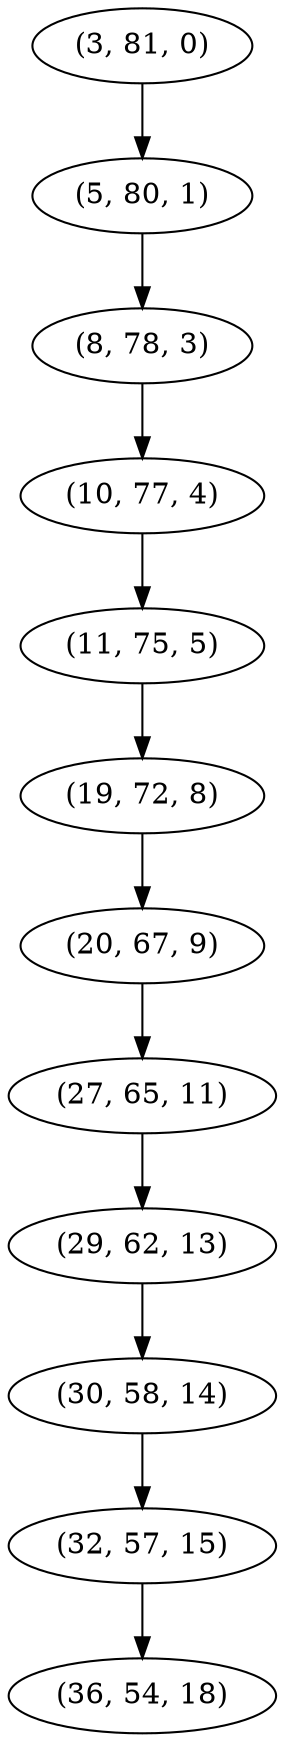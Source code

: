digraph tree {
    "(3, 81, 0)";
    "(5, 80, 1)";
    "(8, 78, 3)";
    "(10, 77, 4)";
    "(11, 75, 5)";
    "(19, 72, 8)";
    "(20, 67, 9)";
    "(27, 65, 11)";
    "(29, 62, 13)";
    "(30, 58, 14)";
    "(32, 57, 15)";
    "(36, 54, 18)";
    "(3, 81, 0)" -> "(5, 80, 1)";
    "(5, 80, 1)" -> "(8, 78, 3)";
    "(8, 78, 3)" -> "(10, 77, 4)";
    "(10, 77, 4)" -> "(11, 75, 5)";
    "(11, 75, 5)" -> "(19, 72, 8)";
    "(19, 72, 8)" -> "(20, 67, 9)";
    "(20, 67, 9)" -> "(27, 65, 11)";
    "(27, 65, 11)" -> "(29, 62, 13)";
    "(29, 62, 13)" -> "(30, 58, 14)";
    "(30, 58, 14)" -> "(32, 57, 15)";
    "(32, 57, 15)" -> "(36, 54, 18)";
}
